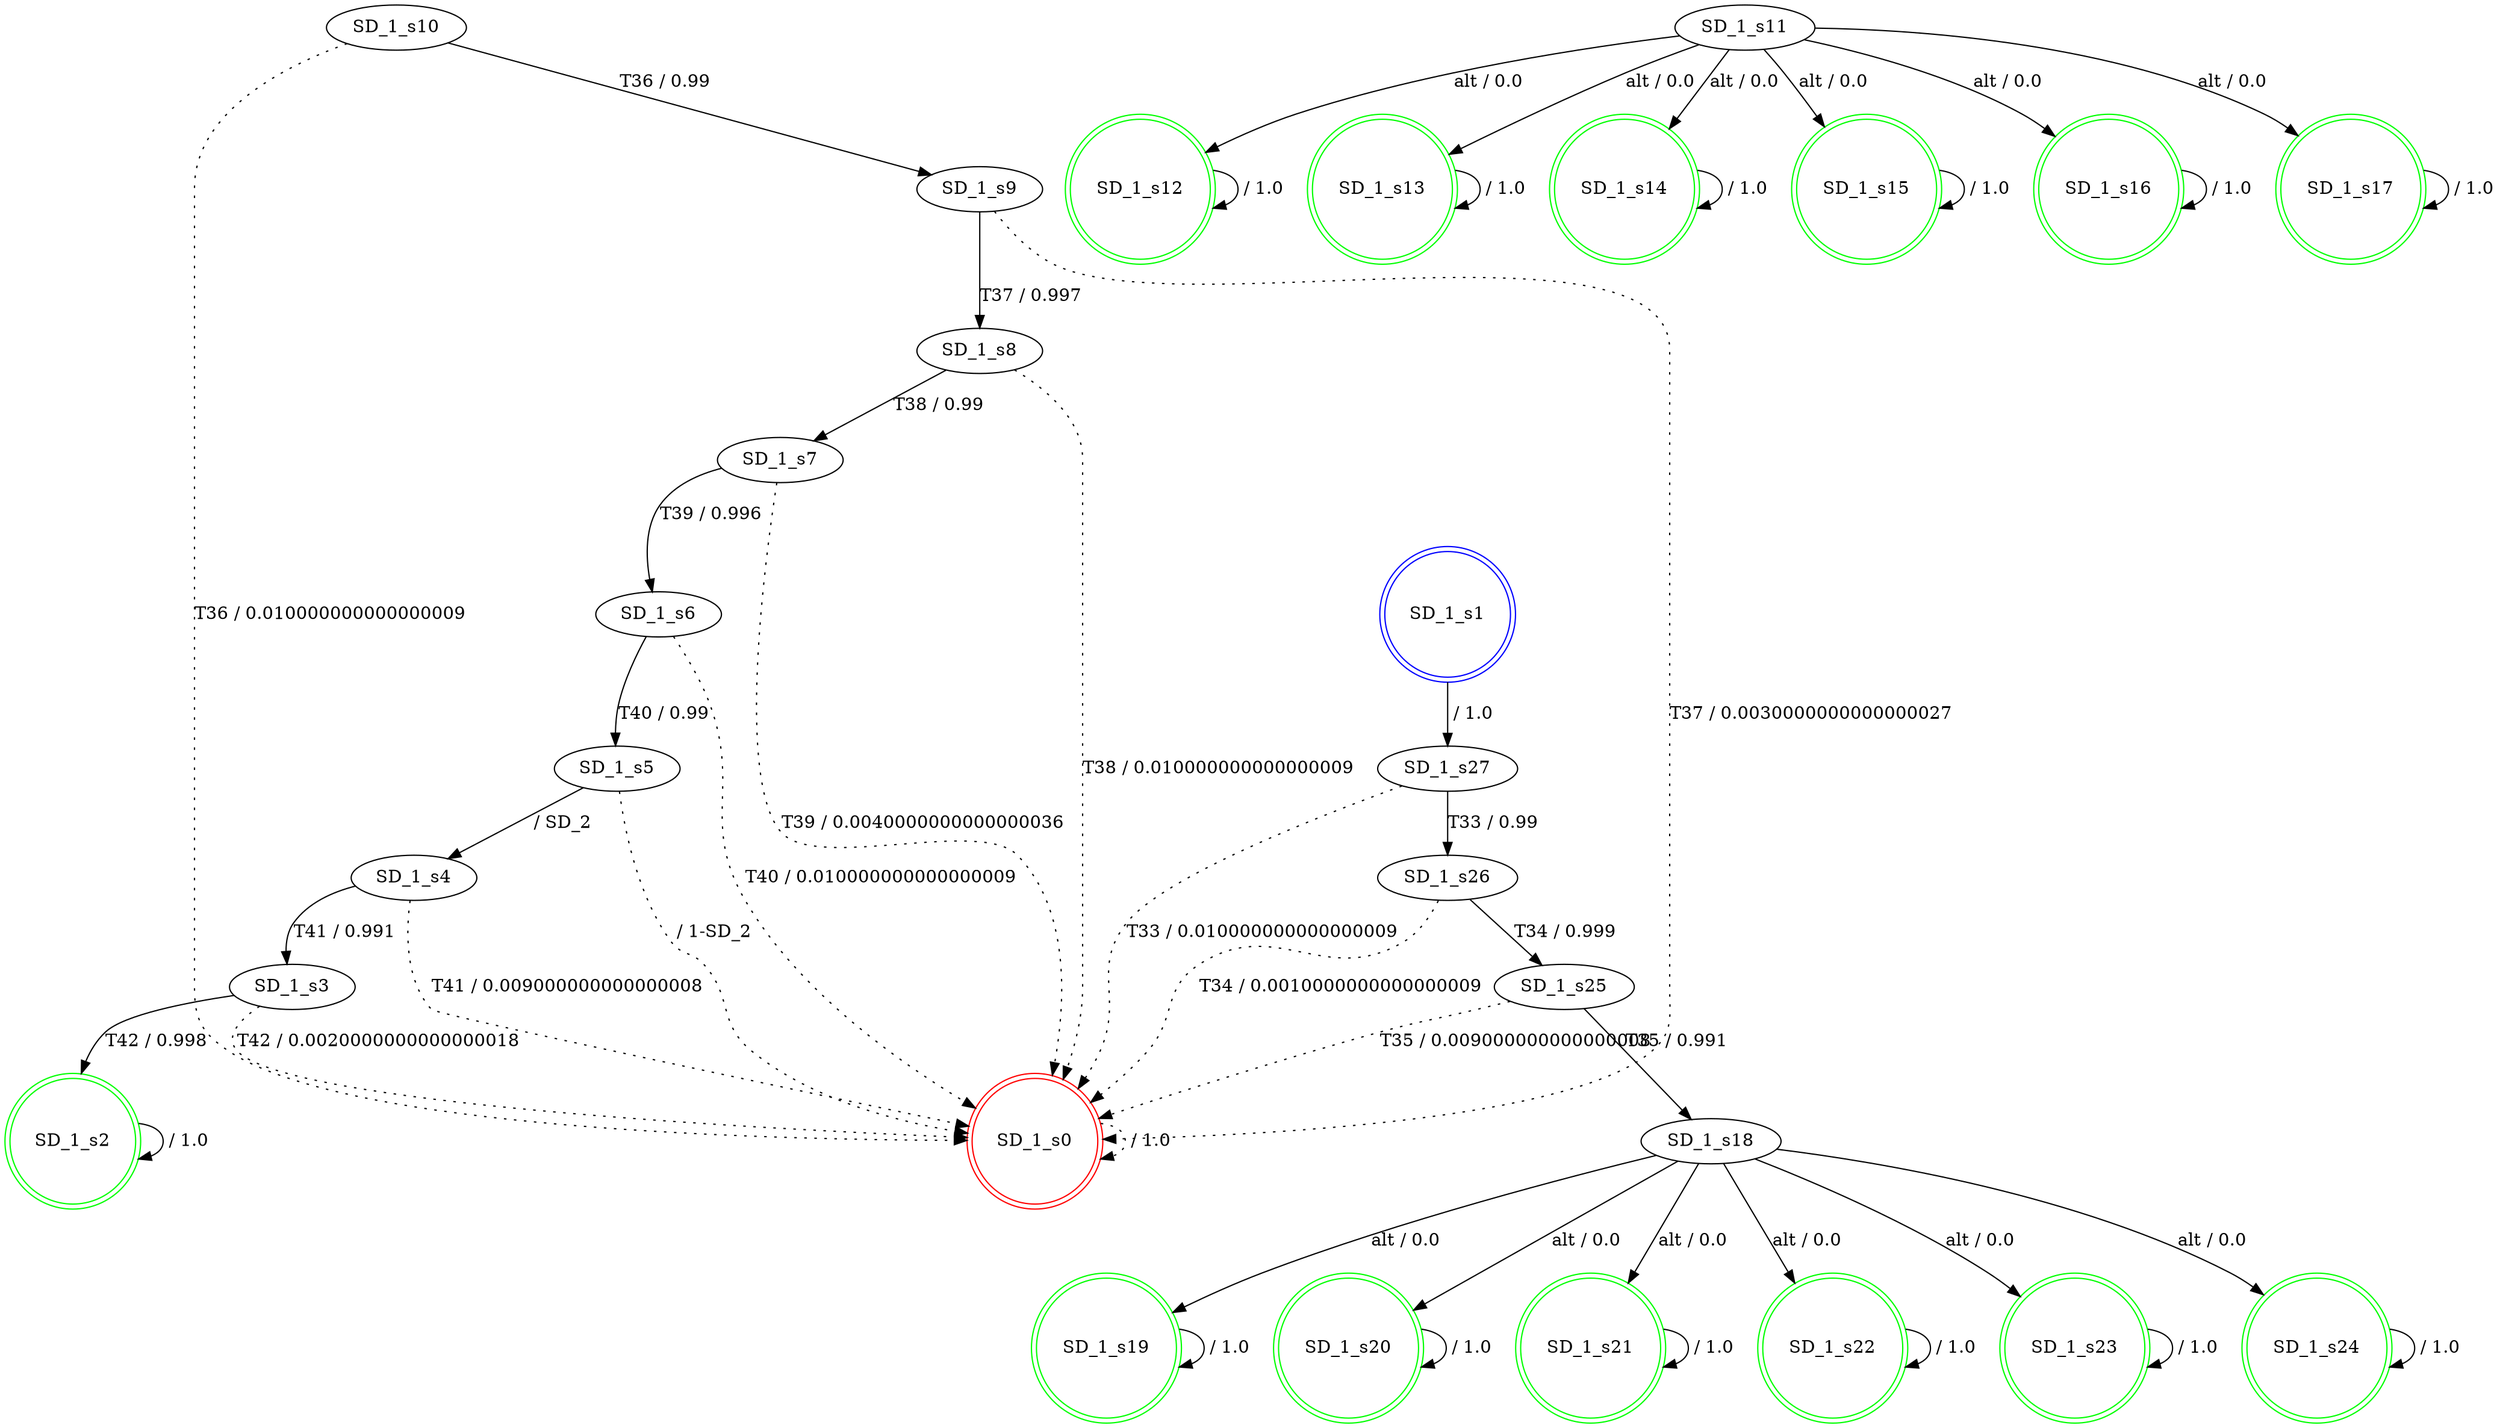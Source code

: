 digraph graphname {
SD_1_s0 [label="SD_1_s0",color=red,shape=doublecircle ];
SD_1_s1 [label="SD_1_s1",color=blue,shape=doublecircle ];
SD_1_s2 [label="SD_1_s2",color=green,shape=doublecircle ];
SD_1_s3 [label="SD_1_s3" ];
SD_1_s4 [label="SD_1_s4" ];
SD_1_s5 [label="SD_1_s5" ];
SD_1_s6 [label="SD_1_s6" ];
SD_1_s7 [label="SD_1_s7" ];
SD_1_s8 [label="SD_1_s8" ];
SD_1_s9 [label="SD_1_s9" ];
SD_1_s10 [label="SD_1_s10" ];
SD_1_s11 [label="SD_1_s11" ];
SD_1_s12 [label="SD_1_s12",color=green,shape=doublecircle ];
SD_1_s13 [label="SD_1_s13",color=green,shape=doublecircle ];
SD_1_s14 [label="SD_1_s14",color=green,shape=doublecircle ];
SD_1_s15 [label="SD_1_s15",color=green,shape=doublecircle ];
SD_1_s16 [label="SD_1_s16",color=green,shape=doublecircle ];
SD_1_s17 [label="SD_1_s17",color=green,shape=doublecircle ];
SD_1_s18 [label="SD_1_s18" ];
SD_1_s19 [label="SD_1_s19",color=green,shape=doublecircle ];
SD_1_s20 [label="SD_1_s20",color=green,shape=doublecircle ];
SD_1_s21 [label="SD_1_s21",color=green,shape=doublecircle ];
SD_1_s22 [label="SD_1_s22",color=green,shape=doublecircle ];
SD_1_s23 [label="SD_1_s23",color=green,shape=doublecircle ];
SD_1_s24 [label="SD_1_s24",color=green,shape=doublecircle ];
SD_1_s25 [label="SD_1_s25" ];
SD_1_s26 [label="SD_1_s26" ];
SD_1_s27 [label="SD_1_s27" ];
SD_1_s0 -> SD_1_s0 [label=" / 1.0", style=dotted];
SD_1_s1 -> SD_1_s27 [label=" / 1.0"];
SD_1_s2 -> SD_1_s2 [label=" / 1.0"];
SD_1_s3 -> SD_1_s2 [label="T42 / 0.998"];
SD_1_s3 -> SD_1_s0 [label="T42 / 0.0020000000000000018", style=dotted];
SD_1_s4 -> SD_1_s3 [label="T41 / 0.991"];
SD_1_s4 -> SD_1_s0 [label="T41 / 0.009000000000000008", style=dotted];
SD_1_s5 -> SD_1_s4 [label=" / SD_2"];
SD_1_s5 -> SD_1_s0 [label=" / 1-SD_2", style=dotted];
SD_1_s6 -> SD_1_s5 [label="T40 / 0.99"];
SD_1_s6 -> SD_1_s0 [label="T40 / 0.010000000000000009", style=dotted];
SD_1_s7 -> SD_1_s6 [label="T39 / 0.996"];
SD_1_s7 -> SD_1_s0 [label="T39 / 0.0040000000000000036", style=dotted];
SD_1_s8 -> SD_1_s7 [label="T38 / 0.99"];
SD_1_s8 -> SD_1_s0 [label="T38 / 0.010000000000000009", style=dotted];
SD_1_s9 -> SD_1_s8 [label="T37 / 0.997"];
SD_1_s9 -> SD_1_s0 [label="T37 / 0.0030000000000000027", style=dotted];
SD_1_s10 -> SD_1_s9 [label="T36 / 0.99"];
SD_1_s10 -> SD_1_s0 [label="T36 / 0.010000000000000009", style=dotted];
SD_1_s11 -> SD_1_s12 [label="alt / 0.0"];
SD_1_s11 -> SD_1_s13 [label="alt / 0.0"];
SD_1_s11 -> SD_1_s14 [label="alt / 0.0"];
SD_1_s11 -> SD_1_s15 [label="alt / 0.0"];
SD_1_s11 -> SD_1_s16 [label="alt / 0.0"];
SD_1_s11 -> SD_1_s17 [label="alt / 0.0"];
SD_1_s12 -> SD_1_s12 [label=" / 1.0"];
SD_1_s13 -> SD_1_s13 [label=" / 1.0"];
SD_1_s14 -> SD_1_s14 [label=" / 1.0"];
SD_1_s15 -> SD_1_s15 [label=" / 1.0"];
SD_1_s16 -> SD_1_s16 [label=" / 1.0"];
SD_1_s17 -> SD_1_s17 [label=" / 1.0"];
SD_1_s18 -> SD_1_s19 [label="alt / 0.0"];
SD_1_s18 -> SD_1_s20 [label="alt / 0.0"];
SD_1_s18 -> SD_1_s21 [label="alt / 0.0"];
SD_1_s18 -> SD_1_s22 [label="alt / 0.0"];
SD_1_s18 -> SD_1_s23 [label="alt / 0.0"];
SD_1_s18 -> SD_1_s24 [label="alt / 0.0"];
SD_1_s19 -> SD_1_s19 [label=" / 1.0"];
SD_1_s20 -> SD_1_s20 [label=" / 1.0"];
SD_1_s21 -> SD_1_s21 [label=" / 1.0"];
SD_1_s22 -> SD_1_s22 [label=" / 1.0"];
SD_1_s23 -> SD_1_s23 [label=" / 1.0"];
SD_1_s24 -> SD_1_s24 [label=" / 1.0"];
SD_1_s25 -> SD_1_s18 [label="T35 / 0.991"];
SD_1_s25 -> SD_1_s0 [label="T35 / 0.009000000000000008", style=dotted];
SD_1_s26 -> SD_1_s25 [label="T34 / 0.999"];
SD_1_s26 -> SD_1_s0 [label="T34 / 0.0010000000000000009", style=dotted];
SD_1_s27 -> SD_1_s26 [label="T33 / 0.99"];
SD_1_s27 -> SD_1_s0 [label="T33 / 0.010000000000000009", style=dotted];
}